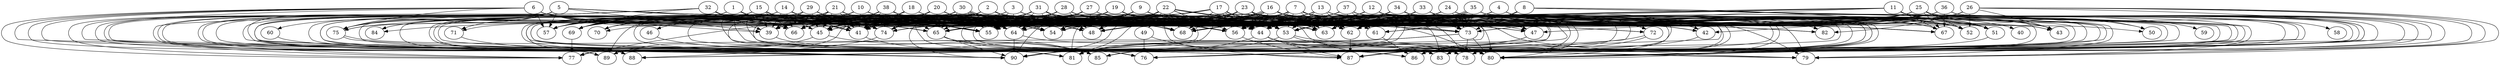 // DAG automatically generated by daggen at Wed Apr 12 12:22:05 2017
// ./daggen --dot -n 90 --jump=5 --fat=0.8 --regularity=0.6 --density=0.6 
digraph G {
  1 [size="134217728000", alpha="0.07"]
  1 -> 56 [size ="209715200"]
  1 -> 62 [size ="209715200"]
  1 -> 63 [size ="209715200"]
  1 -> 66 [size ="209715200"]
  1 -> 73 [size ="209715200"]
  1 -> 74 [size ="209715200"]
  1 -> 75 [size ="209715200"]
  1 -> 77 [size ="209715200"]
  1 -> 81 [size ="209715200"]
  1 -> 86 [size ="209715200"]
  1 -> 87 [size ="209715200"]
  1 -> 89 [size ="209715200"]
  2 [size="705842145664", alpha="0.02"]
  2 -> 41 [size ="838860800"]
  2 -> 48 [size ="838860800"]
  2 -> 53 [size ="838860800"]
  2 -> 54 [size ="838860800"]
  2 -> 55 [size ="838860800"]
  2 -> 57 [size ="838860800"]
  2 -> 62 [size ="838860800"]
  2 -> 63 [size ="838860800"]
  2 -> 67 [size ="838860800"]
  2 -> 68 [size ="838860800"]
  2 -> 69 [size ="838860800"]
  2 -> 70 [size ="838860800"]
  2 -> 73 [size ="838860800"]
  2 -> 74 [size ="838860800"]
  2 -> 81 [size ="838860800"]
  2 -> 89 [size ="838860800"]
  2 -> 90 [size ="838860800"]
  3 [size="435912255642", alpha="0.04"]
  3 -> 39 [size ="411041792"]
  3 -> 45 [size ="411041792"]
  3 -> 52 [size ="411041792"]
  3 -> 53 [size ="411041792"]
  3 -> 55 [size ="411041792"]
  3 -> 64 [size ="411041792"]
  3 -> 66 [size ="411041792"]
  3 -> 68 [size ="411041792"]
  3 -> 69 [size ="411041792"]
  3 -> 73 [size ="411041792"]
  3 -> 77 [size ="411041792"]
  3 -> 82 [size ="411041792"]
  4 [size="782757789696", alpha="0.10"]
  4 -> 39 [size ="679477248"]
  4 -> 42 [size ="679477248"]
  4 -> 48 [size ="679477248"]
  4 -> 52 [size ="679477248"]
  4 -> 53 [size ="679477248"]
  4 -> 59 [size ="679477248"]
  4 -> 61 [size ="679477248"]
  4 -> 62 [size ="679477248"]
  4 -> 69 [size ="679477248"]
  4 -> 76 [size ="679477248"]
  4 -> 82 [size ="679477248"]
  4 -> 85 [size ="679477248"]
  5 [size="1293455839", alpha="0.11"]
  5 -> 39 [size ="33554432"]
  5 -> 41 [size ="33554432"]
  5 -> 42 [size ="33554432"]
  5 -> 53 [size ="33554432"]
  5 -> 57 [size ="33554432"]
  5 -> 63 [size ="33554432"]
  5 -> 68 [size ="33554432"]
  5 -> 71 [size ="33554432"]
  5 -> 75 [size ="33554432"]
  5 -> 77 [size ="33554432"]
  5 -> 78 [size ="33554432"]
  5 -> 83 [size ="33554432"]
  5 -> 85 [size ="33554432"]
  5 -> 90 [size ="33554432"]
  6 [size="782757789696", alpha="0.05"]
  6 -> 39 [size ="679477248"]
  6 -> 41 [size ="679477248"]
  6 -> 47 [size ="679477248"]
  6 -> 53 [size ="679477248"]
  6 -> 55 [size ="679477248"]
  6 -> 57 [size ="679477248"]
  6 -> 73 [size ="679477248"]
  6 -> 74 [size ="679477248"]
  6 -> 75 [size ="679477248"]
  6 -> 77 [size ="679477248"]
  6 -> 83 [size ="679477248"]
  6 -> 85 [size ="679477248"]
  6 -> 87 [size ="679477248"]
  6 -> 90 [size ="679477248"]
  7 [size="2187593213", alpha="0.16"]
  7 -> 41 [size ="134217728"]
  7 -> 42 [size ="134217728"]
  7 -> 44 [size ="134217728"]
  7 -> 47 [size ="134217728"]
  7 -> 53 [size ="134217728"]
  7 -> 55 [size ="134217728"]
  7 -> 56 [size ="134217728"]
  7 -> 62 [size ="134217728"]
  7 -> 63 [size ="134217728"]
  7 -> 65 [size ="134217728"]
  7 -> 67 [size ="134217728"]
  7 -> 68 [size ="134217728"]
  7 -> 70 [size ="134217728"]
  7 -> 73 [size ="134217728"]
  7 -> 74 [size ="134217728"]
  7 -> 75 [size ="134217728"]
  7 -> 76 [size ="134217728"]
  7 -> 80 [size ="134217728"]
  7 -> 86 [size ="134217728"]
  7 -> 87 [size ="134217728"]
  7 -> 88 [size ="134217728"]
  8 [size="8589934592", alpha="0.08"]
  8 -> 44 [size ="33554432"]
  8 -> 53 [size ="33554432"]
  8 -> 54 [size ="33554432"]
  8 -> 63 [size ="33554432"]
  8 -> 67 [size ="33554432"]
  8 -> 68 [size ="33554432"]
  8 -> 73 [size ="33554432"]
  8 -> 79 [size ="33554432"]
  8 -> 81 [size ="33554432"]
  8 -> 85 [size ="33554432"]
  8 -> 87 [size ="33554432"]
  9 [size="177622020811", alpha="0.10"]
  9 -> 39 [size ="411041792"]
  9 -> 42 [size ="411041792"]
  9 -> 45 [size ="411041792"]
  9 -> 48 [size ="411041792"]
  9 -> 53 [size ="411041792"]
  9 -> 54 [size ="411041792"]
  9 -> 56 [size ="411041792"]
  9 -> 61 [size ="411041792"]
  9 -> 63 [size ="411041792"]
  9 -> 65 [size ="411041792"]
  9 -> 66 [size ="411041792"]
  9 -> 67 [size ="411041792"]
  9 -> 69 [size ="411041792"]
  9 -> 73 [size ="411041792"]
  9 -> 81 [size ="411041792"]
  10 [size="368293445632", alpha="0.04"]
  10 -> 39 [size ="411041792"]
  10 -> 41 [size ="411041792"]
  10 -> 54 [size ="411041792"]
  10 -> 55 [size ="411041792"]
  10 -> 56 [size ="411041792"]
  10 -> 63 [size ="411041792"]
  10 -> 67 [size ="411041792"]
  10 -> 68 [size ="411041792"]
  10 -> 73 [size ="411041792"]
  10 -> 81 [size ="411041792"]
  10 -> 85 [size ="411041792"]
  10 -> 88 [size ="411041792"]
  10 -> 89 [size ="411041792"]
  11 [size="737973278119", alpha="0.13"]
  11 -> 44 [size ="679477248"]
  11 -> 50 [size ="679477248"]
  11 -> 51 [size ="679477248"]
  11 -> 63 [size ="679477248"]
  11 -> 65 [size ="679477248"]
  11 -> 67 [size ="679477248"]
  11 -> 73 [size ="679477248"]
  11 -> 74 [size ="679477248"]
  11 -> 80 [size ="679477248"]
  11 -> 83 [size ="679477248"]
  11 -> 85 [size ="679477248"]
  12 [size="33176534948", alpha="0.14"]
  12 -> 39 [size ="536870912"]
  12 -> 42 [size ="536870912"]
  12 -> 47 [size ="536870912"]
  12 -> 48 [size ="536870912"]
  12 -> 53 [size ="536870912"]
  12 -> 55 [size ="536870912"]
  12 -> 56 [size ="536870912"]
  12 -> 66 [size ="536870912"]
  12 -> 67 [size ="536870912"]
  12 -> 68 [size ="536870912"]
  12 -> 73 [size ="536870912"]
  12 -> 74 [size ="536870912"]
  12 -> 76 [size ="536870912"]
  12 -> 79 [size ="536870912"]
  12 -> 80 [size ="536870912"]
  12 -> 83 [size ="536870912"]
  13 [size="17675043752", alpha="0.06"]
  13 -> 52 [size ="301989888"]
  13 -> 53 [size ="301989888"]
  13 -> 55 [size ="301989888"]
  13 -> 56 [size ="301989888"]
  13 -> 62 [size ="301989888"]
  13 -> 63 [size ="301989888"]
  13 -> 64 [size ="301989888"]
  13 -> 66 [size ="301989888"]
  13 -> 68 [size ="301989888"]
  13 -> 72 [size ="301989888"]
  13 -> 73 [size ="301989888"]
  13 -> 74 [size ="301989888"]
  13 -> 76 [size ="301989888"]
  13 -> 80 [size ="301989888"]
  13 -> 85 [size ="301989888"]
  13 -> 88 [size ="301989888"]
  14 [size="17266236390", alpha="0.17"]
  14 -> 39 [size ="301989888"]
  14 -> 41 [size ="301989888"]
  14 -> 43 [size ="301989888"]
  14 -> 55 [size ="301989888"]
  14 -> 57 [size ="301989888"]
  14 -> 63 [size ="301989888"]
  14 -> 65 [size ="301989888"]
  14 -> 66 [size ="301989888"]
  14 -> 69 [size ="301989888"]
  14 -> 73 [size ="301989888"]
  14 -> 74 [size ="301989888"]
  14 -> 75 [size ="301989888"]
  14 -> 76 [size ="301989888"]
  14 -> 88 [size ="301989888"]
  15 [size="1773218528", alpha="0.01"]
  15 -> 39 [size ="33554432"]
  15 -> 41 [size ="33554432"]
  15 -> 44 [size ="33554432"]
  15 -> 45 [size ="33554432"]
  15 -> 56 [size ="33554432"]
  15 -> 57 [size ="33554432"]
  15 -> 60 [size ="33554432"]
  15 -> 64 [size ="33554432"]
  15 -> 65 [size ="33554432"]
  15 -> 66 [size ="33554432"]
  15 -> 69 [size ="33554432"]
  15 -> 73 [size ="33554432"]
  15 -> 74 [size ="33554432"]
  15 -> 80 [size ="33554432"]
  15 -> 84 [size ="33554432"]
  15 -> 85 [size ="33554432"]
  16 [size="17074012148", alpha="0.05"]
  16 -> 41 [size ="536870912"]
  16 -> 41 [size ="536870912"]
  16 -> 44 [size ="536870912"]
  16 -> 45 [size ="536870912"]
  16 -> 47 [size ="536870912"]
  16 -> 48 [size ="536870912"]
  16 -> 54 [size ="536870912"]
  16 -> 56 [size ="536870912"]
  16 -> 57 [size ="536870912"]
  16 -> 63 [size ="536870912"]
  16 -> 66 [size ="536870912"]
  16 -> 73 [size ="536870912"]
  16 -> 78 [size ="536870912"]
  16 -> 79 [size ="536870912"]
  16 -> 80 [size ="536870912"]
  16 -> 83 [size ="536870912"]
  16 -> 85 [size ="536870912"]
  17 [size="7687778110", alpha="0.03"]
  17 -> 41 [size ="411041792"]
  17 -> 44 [size ="411041792"]
  17 -> 44 [size ="411041792"]
  17 -> 54 [size ="411041792"]
  17 -> 56 [size ="411041792"]
  17 -> 61 [size ="411041792"]
  17 -> 62 [size ="411041792"]
  17 -> 63 [size ="411041792"]
  17 -> 68 [size ="411041792"]
  17 -> 75 [size ="411041792"]
  17 -> 77 [size ="411041792"]
  17 -> 80 [size ="411041792"]
  17 -> 84 [size ="411041792"]
  18 [size="6318238469", alpha="0.05"]
  18 -> 39 [size ="209715200"]
  18 -> 41 [size ="209715200"]
  18 -> 44 [size ="209715200"]
  18 -> 45 [size ="209715200"]
  18 -> 52 [size ="209715200"]
  18 -> 56 [size ="209715200"]
  18 -> 62 [size ="209715200"]
  18 -> 66 [size ="209715200"]
  18 -> 68 [size ="209715200"]
  18 -> 71 [size ="209715200"]
  18 -> 79 [size ="209715200"]
  18 -> 80 [size ="209715200"]
  18 -> 85 [size ="209715200"]
  19 [size="1073741824000", alpha="0.13"]
  19 -> 39 [size ="838860800"]
  19 -> 41 [size ="838860800"]
  19 -> 45 [size ="838860800"]
  19 -> 53 [size ="838860800"]
  19 -> 54 [size ="838860800"]
  19 -> 56 [size ="838860800"]
  19 -> 62 [size ="838860800"]
  19 -> 68 [size ="838860800"]
  19 -> 72 [size ="838860800"]
  20 [size="892187570560", alpha="0.04"]
  20 -> 39 [size ="536870912"]
  20 -> 41 [size ="536870912"]
  20 -> 44 [size ="536870912"]
  20 -> 45 [size ="536870912"]
  20 -> 54 [size ="536870912"]
  20 -> 56 [size ="536870912"]
  20 -> 64 [size ="536870912"]
  20 -> 65 [size ="536870912"]
  20 -> 66 [size ="536870912"]
  20 -> 68 [size ="536870912"]
  20 -> 72 [size ="536870912"]
  20 -> 74 [size ="536870912"]
  20 -> 76 [size ="536870912"]
  20 -> 80 [size ="536870912"]
  21 [size="33356830178", alpha="0.09"]
  21 -> 39 [size ="838860800"]
  21 -> 41 [size ="838860800"]
  21 -> 45 [size ="838860800"]
  21 -> 56 [size ="838860800"]
  21 -> 63 [size ="838860800"]
  21 -> 64 [size ="838860800"]
  21 -> 66 [size ="838860800"]
  21 -> 68 [size ="838860800"]
  21 -> 74 [size ="838860800"]
  21 -> 84 [size ="838860800"]
  21 -> 89 [size ="838860800"]
  22 [size="231928233984", alpha="0.09"]
  22 -> 39 [size ="301989888"]
  22 -> 41 [size ="301989888"]
  22 -> 45 [size ="301989888"]
  22 -> 48 [size ="301989888"]
  22 -> 49 [size ="301989888"]
  22 -> 53 [size ="301989888"]
  22 -> 56 [size ="301989888"]
  22 -> 63 [size ="301989888"]
  22 -> 67 [size ="301989888"]
  22 -> 68 [size ="301989888"]
  22 -> 77 [size ="301989888"]
  22 -> 81 [size ="301989888"]
  22 -> 82 [size ="301989888"]
  22 -> 83 [size ="301989888"]
  22 -> 90 [size ="301989888"]
  23 [size="199474798514", alpha="0.12"]
  23 -> 39 [size ="838860800"]
  23 -> 41 [size ="838860800"]
  23 -> 43 [size ="838860800"]
  23 -> 44 [size ="838860800"]
  23 -> 48 [size ="838860800"]
  23 -> 53 [size ="838860800"]
  23 -> 55 [size ="838860800"]
  23 -> 56 [size ="838860800"]
  23 -> 61 [size ="838860800"]
  23 -> 62 [size ="838860800"]
  23 -> 63 [size ="838860800"]
  23 -> 66 [size ="838860800"]
  23 -> 68 [size ="838860800"]
  23 -> 73 [size ="838860800"]
  23 -> 74 [size ="838860800"]
  23 -> 80 [size ="838860800"]
  23 -> 85 [size ="838860800"]
  24 [size="313083963121", alpha="0.01"]
  24 -> 39 [size ="209715200"]
  24 -> 40 [size ="209715200"]
  24 -> 43 [size ="209715200"]
  24 -> 44 [size ="209715200"]
  24 -> 48 [size ="209715200"]
  24 -> 50 [size ="209715200"]
  24 -> 51 [size ="209715200"]
  24 -> 52 [size ="209715200"]
  24 -> 53 [size ="209715200"]
  24 -> 55 [size ="209715200"]
  24 -> 56 [size ="209715200"]
  24 -> 57 [size ="209715200"]
  24 -> 62 [size ="209715200"]
  24 -> 63 [size ="209715200"]
  24 -> 67 [size ="209715200"]
  24 -> 68 [size ="209715200"]
  24 -> 73 [size ="209715200"]
  24 -> 75 [size ="209715200"]
  24 -> 78 [size ="209715200"]
  24 -> 82 [size ="209715200"]
  24 -> 85 [size ="209715200"]
  25 [size="3138543669", alpha="0.11"]
  25 -> 42 [size ="75497472"]
  25 -> 43 [size ="75497472"]
  25 -> 44 [size ="75497472"]
  25 -> 51 [size ="75497472"]
  25 -> 52 [size ="75497472"]
  25 -> 56 [size ="75497472"]
  25 -> 58 [size ="75497472"]
  25 -> 61 [size ="75497472"]
  25 -> 62 [size ="75497472"]
  25 -> 63 [size ="75497472"]
  25 -> 67 [size ="75497472"]
  25 -> 73 [size ="75497472"]
  25 -> 74 [size ="75497472"]
  25 -> 77 [size ="75497472"]
  25 -> 80 [size ="75497472"]
  25 -> 85 [size ="75497472"]
  25 -> 87 [size ="75497472"]
  26 [size="1073741824000", alpha="0.20"]
  26 -> 43 [size ="838860800"]
  26 -> 44 [size ="838860800"]
  26 -> 52 [size ="838860800"]
  26 -> 62 [size ="838860800"]
  26 -> 63 [size ="838860800"]
  26 -> 64 [size ="838860800"]
  26 -> 78 [size ="838860800"]
  26 -> 79 [size ="838860800"]
  26 -> 82 [size ="838860800"]
  26 -> 83 [size ="838860800"]
  26 -> 89 [size ="838860800"]
  27 [size="145575027804", alpha="0.00"]
  27 -> 39 [size ="134217728"]
  27 -> 41 [size ="134217728"]
  27 -> 44 [size ="134217728"]
  27 -> 48 [size ="134217728"]
  27 -> 51 [size ="134217728"]
  27 -> 55 [size ="134217728"]
  27 -> 57 [size ="134217728"]
  27 -> 61 [size ="134217728"]
  27 -> 62 [size ="134217728"]
  27 -> 64 [size ="134217728"]
  27 -> 65 [size ="134217728"]
  27 -> 66 [size ="134217728"]
  27 -> 73 [size ="134217728"]
  27 -> 90 [size ="134217728"]
  28 [size="673380853228", alpha="0.11"]
  28 -> 39 [size ="411041792"]
  28 -> 41 [size ="411041792"]
  28 -> 44 [size ="411041792"]
  28 -> 45 [size ="411041792"]
  28 -> 47 [size ="411041792"]
  28 -> 48 [size ="411041792"]
  28 -> 51 [size ="411041792"]
  28 -> 53 [size ="411041792"]
  28 -> 55 [size ="411041792"]
  28 -> 56 [size ="411041792"]
  28 -> 57 [size ="411041792"]
  28 -> 61 [size ="411041792"]
  28 -> 62 [size ="411041792"]
  28 -> 63 [size ="411041792"]
  28 -> 64 [size ="411041792"]
  28 -> 65 [size ="411041792"]
  28 -> 68 [size ="411041792"]
  28 -> 74 [size ="411041792"]
  28 -> 85 [size ="411041792"]
  28 -> 89 [size ="411041792"]
  28 -> 90 [size ="411041792"]
  29 [size="544676276363", alpha="0.00"]
  29 -> 39 [size ="411041792"]
  29 -> 41 [size ="411041792"]
  29 -> 44 [size ="411041792"]
  29 -> 45 [size ="411041792"]
  29 -> 48 [size ="411041792"]
  29 -> 53 [size ="411041792"]
  29 -> 55 [size ="411041792"]
  29 -> 69 [size ="411041792"]
  29 -> 70 [size ="411041792"]
  29 -> 85 [size ="411041792"]
  30 [size="1073741824000", alpha="0.16"]
  30 -> 39 [size ="838860800"]
  30 -> 44 [size ="838860800"]
  30 -> 44 [size ="838860800"]
  30 -> 45 [size ="838860800"]
  30 -> 53 [size ="838860800"]
  30 -> 54 [size ="838860800"]
  30 -> 55 [size ="838860800"]
  30 -> 57 [size ="838860800"]
  30 -> 62 [size ="838860800"]
  30 -> 65 [size ="838860800"]
  30 -> 66 [size ="838860800"]
  30 -> 68 [size ="838860800"]
  30 -> 69 [size ="838860800"]
  30 -> 72 [size ="838860800"]
  30 -> 74 [size ="838860800"]
  30 -> 76 [size ="838860800"]
  30 -> 88 [size ="838860800"]
  31 [size="13227051016", alpha="0.16"]
  31 -> 39 [size ="209715200"]
  31 -> 44 [size ="209715200"]
  31 -> 45 [size ="209715200"]
  31 -> 48 [size ="209715200"]
  31 -> 51 [size ="209715200"]
  31 -> 54 [size ="209715200"]
  31 -> 55 [size ="209715200"]
  31 -> 57 [size ="209715200"]
  31 -> 61 [size ="209715200"]
  31 -> 62 [size ="209715200"]
  31 -> 63 [size ="209715200"]
  31 -> 64 [size ="209715200"]
  31 -> 65 [size ="209715200"]
  31 -> 66 [size ="209715200"]
  31 -> 68 [size ="209715200"]
  31 -> 78 [size ="209715200"]
  31 -> 80 [size ="209715200"]
  32 [size="1073741824000", alpha="0.01"]
  32 -> 39 [size ="838860800"]
  32 -> 42 [size ="838860800"]
  32 -> 55 [size ="838860800"]
  32 -> 62 [size ="838860800"]
  32 -> 65 [size ="838860800"]
  32 -> 69 [size ="838860800"]
  32 -> 77 [size ="838860800"]
  32 -> 78 [size ="838860800"]
  32 -> 82 [size ="838860800"]
  32 -> 88 [size ="838860800"]
  32 -> 89 [size ="838860800"]
  33 [size="782757789696", alpha="0.17"]
  33 -> 41 [size ="679477248"]
  33 -> 51 [size ="679477248"]
  33 -> 52 [size ="679477248"]
  33 -> 53 [size ="679477248"]
  33 -> 55 [size ="679477248"]
  33 -> 62 [size ="679477248"]
  33 -> 63 [size ="679477248"]
  33 -> 64 [size ="679477248"]
  33 -> 65 [size ="679477248"]
  33 -> 72 [size ="679477248"]
  33 -> 73 [size ="679477248"]
  33 -> 74 [size ="679477248"]
  33 -> 80 [size ="679477248"]
  33 -> 83 [size ="679477248"]
  33 -> 86 [size ="679477248"]
  34 [size="231928233984", alpha="0.17"]
  34 -> 41 [size ="301989888"]
  34 -> 42 [size ="301989888"]
  34 -> 48 [size ="301989888"]
  34 -> 52 [size ="301989888"]
  34 -> 53 [size ="301989888"]
  34 -> 55 [size ="301989888"]
  34 -> 56 [size ="301989888"]
  34 -> 62 [size ="301989888"]
  34 -> 63 [size ="301989888"]
  34 -> 64 [size ="301989888"]
  34 -> 68 [size ="301989888"]
  34 -> 72 [size ="301989888"]
  34 -> 73 [size ="301989888"]
  34 -> 74 [size ="301989888"]
  34 -> 80 [size ="301989888"]
  34 -> 83 [size ="301989888"]
  34 -> 87 [size ="301989888"]
  34 -> 89 [size ="301989888"]
  35 [size="26278237337", alpha="0.14"]
  35 -> 45 [size ="33554432"]
  35 -> 50 [size ="33554432"]
  35 -> 51 [size ="33554432"]
  35 -> 53 [size ="33554432"]
  35 -> 55 [size ="33554432"]
  35 -> 55 [size ="33554432"]
  35 -> 56 [size ="33554432"]
  35 -> 67 [size ="33554432"]
  35 -> 68 [size ="33554432"]
  35 -> 69 [size ="33554432"]
  35 -> 73 [size ="33554432"]
  35 -> 74 [size ="33554432"]
  35 -> 78 [size ="33554432"]
  35 -> 79 [size ="33554432"]
  35 -> 80 [size ="33554432"]
  35 -> 83 [size ="33554432"]
  36 [size="231928233984", alpha="0.01"]
  36 -> 47 [size ="301989888"]
  36 -> 48 [size ="301989888"]
  36 -> 53 [size ="301989888"]
  36 -> 55 [size ="301989888"]
  36 -> 56 [size ="301989888"]
  36 -> 62 [size ="301989888"]
  36 -> 67 [size ="301989888"]
  36 -> 68 [size ="301989888"]
  36 -> 78 [size ="301989888"]
  36 -> 79 [size ="301989888"]
  36 -> 80 [size ="301989888"]
  36 -> 86 [size ="301989888"]
  36 -> 90 [size ="301989888"]
  37 [size="543576387136", alpha="0.16"]
  37 -> 41 [size ="838860800"]
  37 -> 44 [size ="838860800"]
  37 -> 47 [size ="838860800"]
  37 -> 54 [size ="838860800"]
  37 -> 56 [size ="838860800"]
  37 -> 61 [size ="838860800"]
  37 -> 62 [size ="838860800"]
  37 -> 65 [size ="838860800"]
  37 -> 68 [size ="838860800"]
  37 -> 72 [size ="838860800"]
  37 -> 73 [size ="838860800"]
  37 -> 79 [size ="838860800"]
  37 -> 81 [size ="838860800"]
  37 -> 83 [size ="838860800"]
  37 -> 86 [size ="838860800"]
  38 [size="16034426921", alpha="0.20"]
  38 -> 41 [size ="411041792"]
  38 -> 44 [size ="411041792"]
  38 -> 45 [size ="411041792"]
  38 -> 46 [size ="411041792"]
  38 -> 48 [size ="411041792"]
  38 -> 53 [size ="411041792"]
  38 -> 55 [size ="411041792"]
  38 -> 56 [size ="411041792"]
  38 -> 62 [size ="411041792"]
  38 -> 65 [size ="411041792"]
  38 -> 69 [size ="411041792"]
  38 -> 70 [size ="411041792"]
  38 -> 74 [size ="411041792"]
  38 -> 83 [size ="411041792"]
  38 -> 86 [size ="411041792"]
  39 [size="231928233984", alpha="0.09"]
  39 -> 81 [size ="301989888"]
  40 [size="5463876860", alpha="0.04"]
  41 [size="150180359372", alpha="0.03"]
  41 -> 85 [size ="411041792"]
  42 [size="434937569616", alpha="0.11"]
  42 -> 87 [size ="301989888"]
  43 [size="134217728000", alpha="0.17"]
  44 [size="1073741824000", alpha="0.18"]
  44 -> 78 [size ="838860800"]
  44 -> 80 [size ="838860800"]
  44 -> 87 [size ="838860800"]
  44 -> 90 [size ="838860800"]
  45 [size="43204024357", alpha="0.09"]
  45 -> 85 [size ="679477248"]
  45 -> 89 [size ="679477248"]
  46 [size="194960396464", alpha="0.02"]
  46 -> 81 [size ="301989888"]
  47 [size="100676430269", alpha="0.14"]
  47 -> 81 [size ="209715200"]
  47 -> 90 [size ="209715200"]
  48 [size="782757789696", alpha="0.08"]
  49 [size="4387482877", alpha="0.13"]
  49 -> 76 [size ="75497472"]
  49 -> 87 [size ="75497472"]
  50 [size="511524323960", alpha="0.03"]
  51 [size="182073822052", alpha="0.07"]
  51 -> 80 [size ="209715200"]
  52 [size="44420794732", alpha="0.17"]
  53 [size="1360520682699", alpha="0.09"]
  53 -> 78 [size ="838860800"]
  53 -> 79 [size ="838860800"]
  53 -> 81 [size ="838860800"]
  54 [size="68719476736", alpha="0.12"]
  55 [size="1073741824000", alpha="0.15"]
  56 [size="29823033674", alpha="0.06"]
  56 -> 87 [size ="75497472"]
  57 [size="1506566995", alpha="0.17"]
  58 [size="28991029248", alpha="0.11"]
  59 [size="33918300742", alpha="0.14"]
  60 [size="394860536525", alpha="0.17"]
  60 -> 80 [size ="838860800"]
  61 [size="28991029248", alpha="0.08"]
  61 -> 86 [size ="75497472"]
  62 [size="549755813888", alpha="0.13"]
  62 -> 87 [size ="536870912"]
  63 [size="20999029894", alpha="0.02"]
  64 [size="303596631963", alpha="0.10"]
  64 -> 80 [size ="301989888"]
  64 -> 90 [size ="301989888"]
  65 [size="68719476736", alpha="0.08"]
  65 -> 76 [size ="134217728"]
  65 -> 86 [size ="134217728"]
  65 -> 90 [size ="134217728"]
  66 [size="277898095247", alpha="0.06"]
  67 [size="182340695316", alpha="0.05"]
  68 [size="1445634770", alpha="0.03"]
  69 [size="224227262797", alpha="0.05"]
  69 -> 77 [size ="301989888"]
  70 [size="5086082678", alpha="0.04"]
  71 [size="480255683890", alpha="0.06"]
  71 -> 85 [size ="679477248"]
  72 [size="1073741824000", alpha="0.03"]
  72 -> 85 [size ="838860800"]
  72 -> 86 [size ="838860800"]
  73 [size="31480413149", alpha="0.16"]
  73 -> 78 [size ="75497472"]
  73 -> 80 [size ="75497472"]
  73 -> 81 [size ="75497472"]
  73 -> 90 [size ="75497472"]
  74 [size="267629700790", alpha="0.16"]
  74 -> 88 [size ="301989888"]
  75 [size="3430913988", alpha="0.08"]
  75 -> 83 [size ="209715200"]
  75 -> 90 [size ="209715200"]
  76 [size="549755813888", alpha="0.07"]
  77 [size="231928233984", alpha="0.15"]
  78 [size="368293445632", alpha="0.09"]
  79 [size="441328902744", alpha="0.14"]
  80 [size="8589934592", alpha="0.05"]
  81 [size="414949713464", alpha="0.05"]
  82 [size="11238992020", alpha="0.05"]
  83 [size="68719476736", alpha="0.02"]
  84 [size="57145282848", alpha="0.16"]
  85 [size="8354631458", alpha="0.18"]
  86 [size="186948663753", alpha="0.05"]
  87 [size="239318451085", alpha="0.17"]
  88 [size="752626724408", alpha="0.09"]
  89 [size="27117631380", alpha="0.02"]
  90 [size="172414170540", alpha="0.12"]
}
